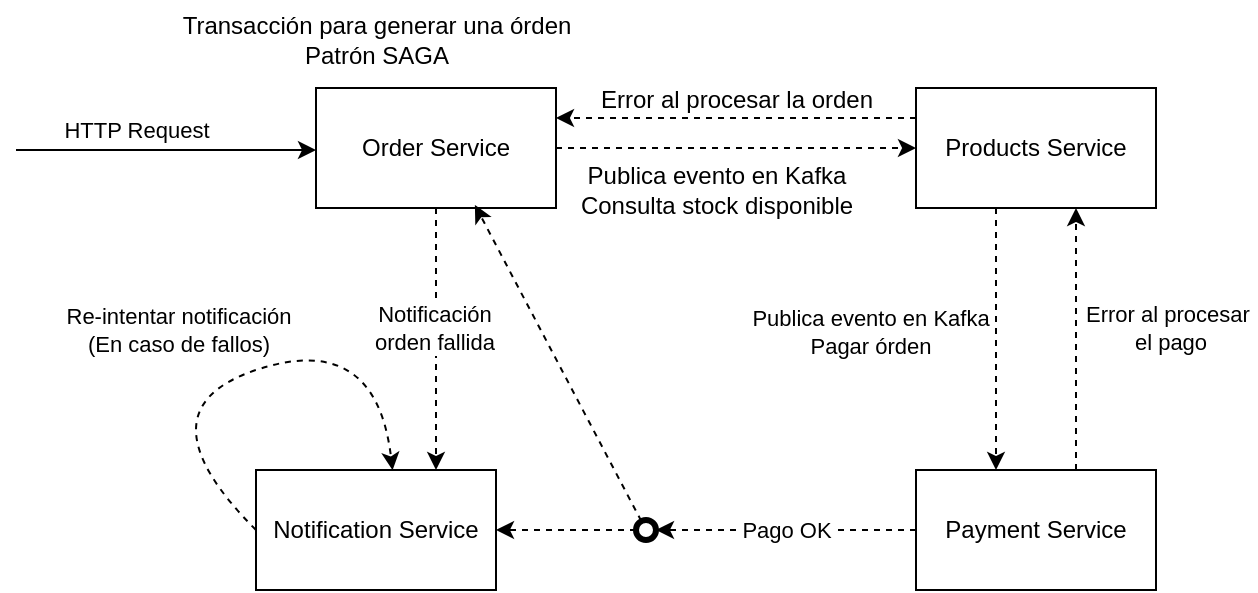 <mxfile version="26.2.14">
  <diagram name="Página-1" id="YPWu4K7jKxmmavmiq5R1">
    <mxGraphModel dx="1642" dy="452" grid="1" gridSize="10" guides="1" tooltips="1" connect="1" arrows="1" fold="1" page="1" pageScale="1" pageWidth="827" pageHeight="1169" math="0" shadow="0">
      <root>
        <mxCell id="0" />
        <mxCell id="1" parent="0" />
        <mxCell id="StLlxSwePUPEB_9DSHHr-1" value="Transacción para generar una órden&lt;div&gt;Patrón SAGA&lt;/div&gt;" style="text;html=1;align=center;verticalAlign=middle;resizable=0;points=[];autosize=1;strokeColor=none;fillColor=none;" vertex="1" parent="1">
          <mxGeometry x="-50" y="205" width="220" height="40" as="geometry" />
        </mxCell>
        <mxCell id="StLlxSwePUPEB_9DSHHr-7" style="edgeStyle=orthogonalEdgeStyle;rounded=0;orthogonalLoop=1;jettySize=auto;html=1;dashed=1;" edge="1" parent="1" source="StLlxSwePUPEB_9DSHHr-2" target="StLlxSwePUPEB_9DSHHr-6">
          <mxGeometry relative="1" as="geometry" />
        </mxCell>
        <mxCell id="StLlxSwePUPEB_9DSHHr-30" style="edgeStyle=orthogonalEdgeStyle;rounded=0;orthogonalLoop=1;jettySize=auto;html=1;entryX=0.75;entryY=0;entryDx=0;entryDy=0;dashed=1;" edge="1" parent="1" source="StLlxSwePUPEB_9DSHHr-2" target="StLlxSwePUPEB_9DSHHr-14">
          <mxGeometry relative="1" as="geometry" />
        </mxCell>
        <mxCell id="StLlxSwePUPEB_9DSHHr-31" value="Notificación&lt;div&gt;orden fallida&lt;/div&gt;" style="edgeLabel;html=1;align=center;verticalAlign=middle;resizable=0;points=[];" vertex="1" connectable="0" parent="StLlxSwePUPEB_9DSHHr-30">
          <mxGeometry x="-0.09" y="-1" relative="1" as="geometry">
            <mxPoint as="offset" />
          </mxGeometry>
        </mxCell>
        <mxCell id="StLlxSwePUPEB_9DSHHr-2" value="Order Service" style="rounded=0;whiteSpace=wrap;html=1;" vertex="1" parent="1">
          <mxGeometry x="30" y="249" width="120" height="60" as="geometry" />
        </mxCell>
        <mxCell id="StLlxSwePUPEB_9DSHHr-3" value="" style="endArrow=classic;html=1;rounded=0;" edge="1" parent="1">
          <mxGeometry width="50" height="50" relative="1" as="geometry">
            <mxPoint x="-120" y="280" as="sourcePoint" />
            <mxPoint x="30" y="280" as="targetPoint" />
          </mxGeometry>
        </mxCell>
        <mxCell id="StLlxSwePUPEB_9DSHHr-29" value="HTTP Request" style="edgeLabel;html=1;align=center;verticalAlign=middle;resizable=0;points=[];" vertex="1" connectable="0" parent="StLlxSwePUPEB_9DSHHr-3">
          <mxGeometry x="-0.364" y="-1" relative="1" as="geometry">
            <mxPoint x="12" y="-11" as="offset" />
          </mxGeometry>
        </mxCell>
        <mxCell id="StLlxSwePUPEB_9DSHHr-9" style="edgeStyle=orthogonalEdgeStyle;rounded=0;orthogonalLoop=1;jettySize=auto;html=1;dashed=1;" edge="1" parent="1">
          <mxGeometry relative="1" as="geometry">
            <mxPoint x="370" y="440.0" as="targetPoint" />
            <mxPoint x="370" y="309" as="sourcePoint" />
          </mxGeometry>
        </mxCell>
        <mxCell id="StLlxSwePUPEB_9DSHHr-18" value="Publica evento en Kafka&lt;div&gt;Pagar órden&lt;/div&gt;" style="edgeLabel;html=1;align=center;verticalAlign=middle;resizable=0;points=[];" vertex="1" connectable="0" parent="StLlxSwePUPEB_9DSHHr-9">
          <mxGeometry x="-0.213" y="-2" relative="1" as="geometry">
            <mxPoint x="-61" y="10" as="offset" />
          </mxGeometry>
        </mxCell>
        <mxCell id="StLlxSwePUPEB_9DSHHr-11" style="edgeStyle=orthogonalEdgeStyle;rounded=0;orthogonalLoop=1;jettySize=auto;html=1;entryX=1;entryY=0.25;entryDx=0;entryDy=0;dashed=1;" edge="1" parent="1" source="StLlxSwePUPEB_9DSHHr-6" target="StLlxSwePUPEB_9DSHHr-2">
          <mxGeometry relative="1" as="geometry">
            <Array as="points">
              <mxPoint x="290" y="264" />
              <mxPoint x="290" y="264" />
            </Array>
          </mxGeometry>
        </mxCell>
        <mxCell id="StLlxSwePUPEB_9DSHHr-6" value="Products Service" style="rounded=0;whiteSpace=wrap;html=1;" vertex="1" parent="1">
          <mxGeometry x="330" y="249" width="120" height="60" as="geometry" />
        </mxCell>
        <mxCell id="StLlxSwePUPEB_9DSHHr-8" value="Publica evento en Kafka&lt;div&gt;Consulta stock disponible&lt;/div&gt;" style="text;html=1;align=center;verticalAlign=middle;resizable=0;points=[];autosize=1;strokeColor=none;fillColor=none;" vertex="1" parent="1">
          <mxGeometry x="150" y="280" width="160" height="40" as="geometry" />
        </mxCell>
        <mxCell id="StLlxSwePUPEB_9DSHHr-12" value="Error al procesar la orden" style="text;html=1;align=center;verticalAlign=middle;resizable=0;points=[];autosize=1;strokeColor=none;fillColor=none;" vertex="1" parent="1">
          <mxGeometry x="160" y="240" width="160" height="30" as="geometry" />
        </mxCell>
        <mxCell id="StLlxSwePUPEB_9DSHHr-16" style="edgeStyle=orthogonalEdgeStyle;rounded=0;orthogonalLoop=1;jettySize=auto;html=1;dashed=1;" edge="1" parent="1">
          <mxGeometry relative="1" as="geometry">
            <mxPoint x="410" y="440" as="sourcePoint" />
            <mxPoint x="410" y="309" as="targetPoint" />
          </mxGeometry>
        </mxCell>
        <mxCell id="StLlxSwePUPEB_9DSHHr-19" value="Error al procesar&amp;nbsp;&lt;div&gt;el pago&lt;/div&gt;" style="edgeLabel;html=1;align=center;verticalAlign=middle;resizable=0;points=[];" vertex="1" connectable="0" parent="StLlxSwePUPEB_9DSHHr-16">
          <mxGeometry x="-0.302" y="1" relative="1" as="geometry">
            <mxPoint x="48" y="-26" as="offset" />
          </mxGeometry>
        </mxCell>
        <mxCell id="StLlxSwePUPEB_9DSHHr-20" style="edgeStyle=orthogonalEdgeStyle;rounded=0;orthogonalLoop=1;jettySize=auto;html=1;dashed=1;" edge="1" parent="1" source="StLlxSwePUPEB_9DSHHr-13">
          <mxGeometry relative="1" as="geometry">
            <mxPoint x="200" y="470" as="targetPoint" />
          </mxGeometry>
        </mxCell>
        <mxCell id="StLlxSwePUPEB_9DSHHr-21" value="Pago OK" style="edgeLabel;html=1;align=center;verticalAlign=middle;resizable=0;points=[];" vertex="1" connectable="0" parent="StLlxSwePUPEB_9DSHHr-20">
          <mxGeometry x="-0.009" y="-1" relative="1" as="geometry">
            <mxPoint as="offset" />
          </mxGeometry>
        </mxCell>
        <mxCell id="StLlxSwePUPEB_9DSHHr-13" value="Payment Service" style="rounded=0;whiteSpace=wrap;html=1;" vertex="1" parent="1">
          <mxGeometry x="330" y="440" width="120" height="60" as="geometry" />
        </mxCell>
        <mxCell id="StLlxSwePUPEB_9DSHHr-14" value="Notification Service" style="rounded=0;whiteSpace=wrap;html=1;" vertex="1" parent="1">
          <mxGeometry y="440" width="120" height="60" as="geometry" />
        </mxCell>
        <mxCell id="StLlxSwePUPEB_9DSHHr-24" value="" style="endArrow=classic;html=1;rounded=0;entryX=0.662;entryY=0.974;entryDx=0;entryDy=0;entryPerimeter=0;dashed=1;" edge="1" parent="1" source="StLlxSwePUPEB_9DSHHr-25" target="StLlxSwePUPEB_9DSHHr-2">
          <mxGeometry width="50" height="50" relative="1" as="geometry">
            <mxPoint x="200" y="440" as="sourcePoint" />
            <mxPoint x="240" y="390" as="targetPoint" />
          </mxGeometry>
        </mxCell>
        <mxCell id="StLlxSwePUPEB_9DSHHr-25" value="" style="points=[[0.145,0.145,0],[0.5,0,0],[0.855,0.145,0],[1,0.5,0],[0.855,0.855,0],[0.5,1,0],[0.145,0.855,0],[0,0.5,0]];shape=mxgraph.bpmn.event;html=1;verticalLabelPosition=bottom;labelBackgroundColor=#ffffff;verticalAlign=top;align=center;perimeter=ellipsePerimeter;outlineConnect=0;aspect=fixed;outline=end;symbol=terminate2;" vertex="1" parent="1">
          <mxGeometry x="190" y="465" width="10" height="10" as="geometry" />
        </mxCell>
        <mxCell id="StLlxSwePUPEB_9DSHHr-26" value="" style="endArrow=classic;html=1;rounded=0;entryX=1;entryY=0.5;entryDx=0;entryDy=0;exitX=0;exitY=0.5;exitDx=0;exitDy=0;exitPerimeter=0;dashed=1;" edge="1" parent="1" source="StLlxSwePUPEB_9DSHHr-25" target="StLlxSwePUPEB_9DSHHr-14">
          <mxGeometry width="50" height="50" relative="1" as="geometry">
            <mxPoint x="203" y="476" as="sourcePoint" />
            <mxPoint x="119" y="317" as="targetPoint" />
          </mxGeometry>
        </mxCell>
        <mxCell id="StLlxSwePUPEB_9DSHHr-27" value="" style="curved=1;endArrow=classic;html=1;rounded=0;exitX=0;exitY=0.5;exitDx=0;exitDy=0;entryX=0.569;entryY=0.002;entryDx=0;entryDy=0;entryPerimeter=0;dashed=1;" edge="1" parent="1" source="StLlxSwePUPEB_9DSHHr-14" target="StLlxSwePUPEB_9DSHHr-14">
          <mxGeometry width="50" height="50" relative="1" as="geometry">
            <mxPoint x="-30" y="420" as="sourcePoint" />
            <mxPoint x="110" y="370" as="targetPoint" />
            <Array as="points">
              <mxPoint x="-60" y="410" />
              <mxPoint x="60" y="370" />
            </Array>
          </mxGeometry>
        </mxCell>
        <mxCell id="StLlxSwePUPEB_9DSHHr-28" value="Re-intentar notificación&lt;br&gt;(En caso de fallos)" style="edgeLabel;html=1;align=center;verticalAlign=middle;resizable=0;points=[];" vertex="1" connectable="0" parent="StLlxSwePUPEB_9DSHHr-27">
          <mxGeometry x="0.07" y="1" relative="1" as="geometry">
            <mxPoint x="-42" y="-18" as="offset" />
          </mxGeometry>
        </mxCell>
      </root>
    </mxGraphModel>
  </diagram>
</mxfile>
